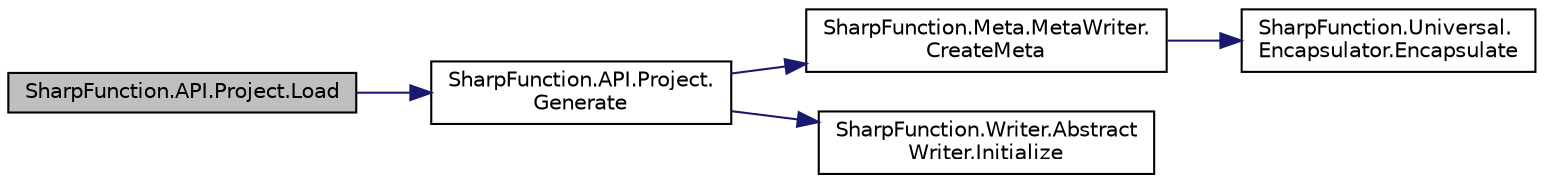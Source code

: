 digraph "SharpFunction.API.Project.Load"
{
 // LATEX_PDF_SIZE
  edge [fontname="Helvetica",fontsize="10",labelfontname="Helvetica",labelfontsize="10"];
  node [fontname="Helvetica",fontsize="10",shape=record];
  rankdir="LR";
  Node1 [label="SharpFunction.API.Project.Load",height=0.2,width=0.4,color="black", fillcolor="grey75", style="filled", fontcolor="black",tooltip="Loads the project from directory if .sfmeta file exists"];
  Node1 -> Node2 [color="midnightblue",fontsize="10",style="solid",fontname="Helvetica"];
  Node2 [label="SharpFunction.API.Project.\lGenerate",height=0.2,width=0.4,color="black", fillcolor="white", style="filled",URL="$class_sharp_function_1_1_a_p_i_1_1_project.html#a725c5de8cb5c520c06722f40b48c96f6",tooltip="Initializes a datapack, allowing the use of Writer.FunctionWriter"];
  Node2 -> Node3 [color="midnightblue",fontsize="10",style="solid",fontname="Helvetica"];
  Node3 [label="SharpFunction.Meta.MetaWriter.\lCreateMeta",height=0.2,width=0.4,color="black", fillcolor="white", style="filled",URL="$class_sharp_function_1_1_meta_1_1_meta_writer.html#a25430cc12266e70d89270296367cfb4a",tooltip="Creates .sfmeta file to be written to src directory"];
  Node3 -> Node4 [color="midnightblue",fontsize="10",style="solid",fontname="Helvetica"];
  Node4 [label="SharpFunction.Universal.\lEncapsulator.Encapsulate",height=0.2,width=0.4,color="black", fillcolor="white", style="filled",URL="$class_sharp_function_1_1_universal_1_1_encapsulator.html#ab9e5ee14fdbd005150e1e37f68de4559",tooltip="Encapsulate function"];
  Node2 -> Node5 [color="midnightblue",fontsize="10",style="solid",fontname="Helvetica"];
  Node5 [label="SharpFunction.Writer.Abstract\lWriter.Initialize",height=0.2,width=0.4,color="black", fillcolor="white", style="filled",URL="$class_sharp_function_1_1_writer_1_1_abstract_writer.html#ab2a1b1922b2d02e4c83143488842e89a",tooltip="Initialize a writer and lock it to functions directory"];
}
